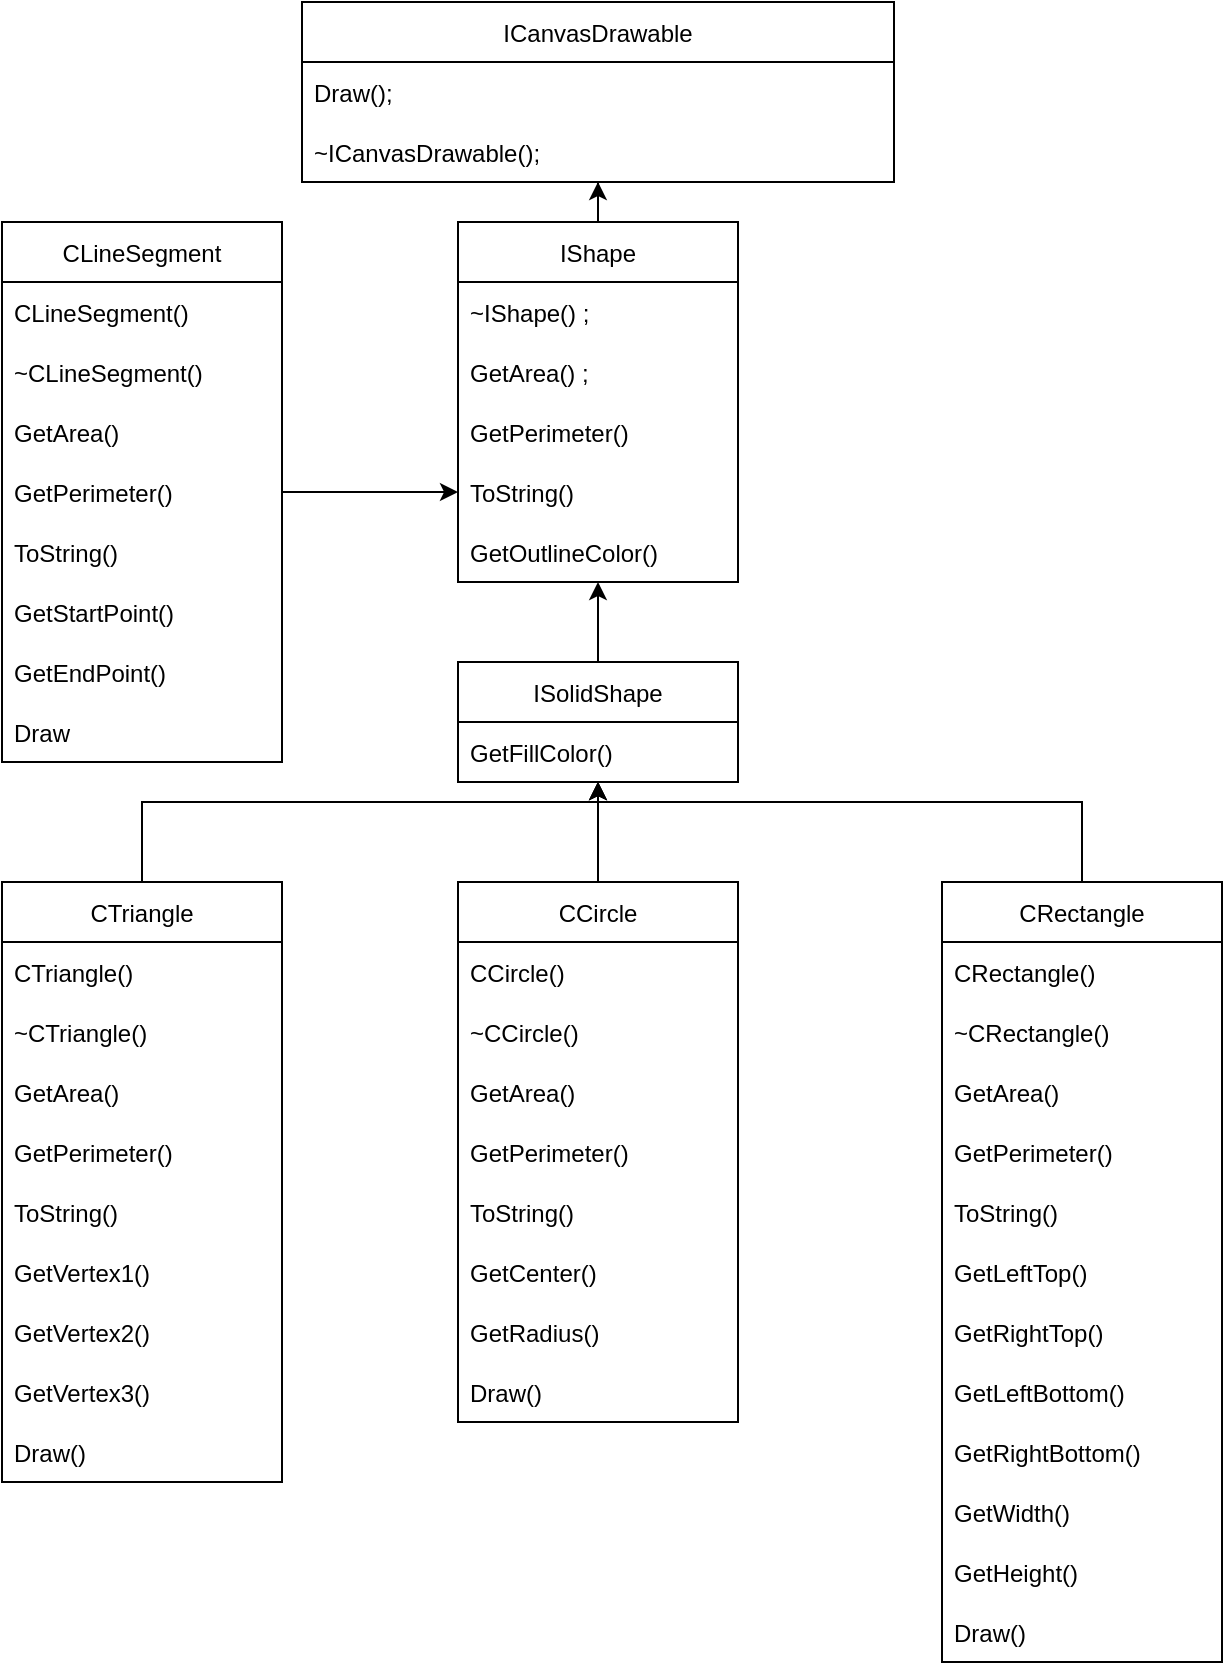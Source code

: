 <mxfile version="20.0.3" type="github">
  <diagram id="C5RBs43oDa-KdzZeNtuy" name="Page-1">
    <mxGraphModel dx="1374" dy="789" grid="1" gridSize="10" guides="1" tooltips="1" connect="1" arrows="1" fold="1" page="1" pageScale="1" pageWidth="827" pageHeight="1169" math="0" shadow="0">
      <root>
        <mxCell id="WIyWlLk6GJQsqaUBKTNV-0" />
        <mxCell id="WIyWlLk6GJQsqaUBKTNV-1" parent="WIyWlLk6GJQsqaUBKTNV-0" />
        <mxCell id="ORg_mdy8z0kA_pjLFkkV-0" value="ICanvasDrawable" style="swimlane;fontStyle=0;childLayout=stackLayout;horizontal=1;startSize=30;horizontalStack=0;resizeParent=1;resizeParentMax=0;resizeLast=0;collapsible=1;marginBottom=0;" vertex="1" parent="WIyWlLk6GJQsqaUBKTNV-1">
          <mxGeometry x="270" width="296" height="90" as="geometry" />
        </mxCell>
        <mxCell id="ORg_mdy8z0kA_pjLFkkV-1" value="Draw();" style="text;strokeColor=none;fillColor=none;align=left;verticalAlign=middle;spacingLeft=4;spacingRight=4;overflow=hidden;points=[[0,0.5],[1,0.5]];portConstraint=eastwest;rotatable=0;" vertex="1" parent="ORg_mdy8z0kA_pjLFkkV-0">
          <mxGeometry y="30" width="296" height="30" as="geometry" />
        </mxCell>
        <mxCell id="ORg_mdy8z0kA_pjLFkkV-2" value="~ICanvasDrawable();" style="text;strokeColor=none;fillColor=none;align=left;verticalAlign=middle;spacingLeft=4;spacingRight=4;overflow=hidden;points=[[0,0.5],[1,0.5]];portConstraint=eastwest;rotatable=0;" vertex="1" parent="ORg_mdy8z0kA_pjLFkkV-0">
          <mxGeometry y="60" width="296" height="30" as="geometry" />
        </mxCell>
        <mxCell id="ORg_mdy8z0kA_pjLFkkV-10" style="edgeStyle=orthogonalEdgeStyle;rounded=0;orthogonalLoop=1;jettySize=auto;html=1;" edge="1" parent="WIyWlLk6GJQsqaUBKTNV-1" source="ORg_mdy8z0kA_pjLFkkV-4" target="ORg_mdy8z0kA_pjLFkkV-0">
          <mxGeometry relative="1" as="geometry" />
        </mxCell>
        <mxCell id="ORg_mdy8z0kA_pjLFkkV-4" value="IShape" style="swimlane;fontStyle=0;childLayout=stackLayout;horizontal=1;startSize=30;horizontalStack=0;resizeParent=1;resizeParentMax=0;resizeLast=0;collapsible=1;marginBottom=0;" vertex="1" parent="WIyWlLk6GJQsqaUBKTNV-1">
          <mxGeometry x="348" y="110" width="140" height="180" as="geometry" />
        </mxCell>
        <mxCell id="ORg_mdy8z0kA_pjLFkkV-5" value="~IShape() ;" style="text;strokeColor=none;fillColor=none;align=left;verticalAlign=middle;spacingLeft=4;spacingRight=4;overflow=hidden;points=[[0,0.5],[1,0.5]];portConstraint=eastwest;rotatable=0;" vertex="1" parent="ORg_mdy8z0kA_pjLFkkV-4">
          <mxGeometry y="30" width="140" height="30" as="geometry" />
        </mxCell>
        <mxCell id="ORg_mdy8z0kA_pjLFkkV-6" value="GetArea() ;" style="text;strokeColor=none;fillColor=none;align=left;verticalAlign=middle;spacingLeft=4;spacingRight=4;overflow=hidden;points=[[0,0.5],[1,0.5]];portConstraint=eastwest;rotatable=0;" vertex="1" parent="ORg_mdy8z0kA_pjLFkkV-4">
          <mxGeometry y="60" width="140" height="30" as="geometry" />
        </mxCell>
        <mxCell id="ORg_mdy8z0kA_pjLFkkV-7" value="GetPerimeter()" style="text;strokeColor=none;fillColor=none;align=left;verticalAlign=middle;spacingLeft=4;spacingRight=4;overflow=hidden;points=[[0,0.5],[1,0.5]];portConstraint=eastwest;rotatable=0;" vertex="1" parent="ORg_mdy8z0kA_pjLFkkV-4">
          <mxGeometry y="90" width="140" height="30" as="geometry" />
        </mxCell>
        <mxCell id="ORg_mdy8z0kA_pjLFkkV-8" value="ToString()" style="text;strokeColor=none;fillColor=none;align=left;verticalAlign=middle;spacingLeft=4;spacingRight=4;overflow=hidden;points=[[0,0.5],[1,0.5]];portConstraint=eastwest;rotatable=0;" vertex="1" parent="ORg_mdy8z0kA_pjLFkkV-4">
          <mxGeometry y="120" width="140" height="30" as="geometry" />
        </mxCell>
        <mxCell id="ORg_mdy8z0kA_pjLFkkV-9" value="GetOutlineColor()" style="text;strokeColor=none;fillColor=none;align=left;verticalAlign=middle;spacingLeft=4;spacingRight=4;overflow=hidden;points=[[0,0.5],[1,0.5]];portConstraint=eastwest;rotatable=0;" vertex="1" parent="ORg_mdy8z0kA_pjLFkkV-4">
          <mxGeometry y="150" width="140" height="30" as="geometry" />
        </mxCell>
        <mxCell id="ORg_mdy8z0kA_pjLFkkV-15" style="edgeStyle=orthogonalEdgeStyle;rounded=0;orthogonalLoop=1;jettySize=auto;html=1;" edge="1" parent="WIyWlLk6GJQsqaUBKTNV-1" source="ORg_mdy8z0kA_pjLFkkV-11" target="ORg_mdy8z0kA_pjLFkkV-4">
          <mxGeometry relative="1" as="geometry" />
        </mxCell>
        <mxCell id="ORg_mdy8z0kA_pjLFkkV-11" value="ISolidShape" style="swimlane;fontStyle=0;childLayout=stackLayout;horizontal=1;startSize=30;horizontalStack=0;resizeParent=1;resizeParentMax=0;resizeLast=0;collapsible=1;marginBottom=0;" vertex="1" parent="WIyWlLk6GJQsqaUBKTNV-1">
          <mxGeometry x="348" y="330" width="140" height="60" as="geometry" />
        </mxCell>
        <mxCell id="ORg_mdy8z0kA_pjLFkkV-12" value="GetFillColor()" style="text;strokeColor=none;fillColor=none;align=left;verticalAlign=middle;spacingLeft=4;spacingRight=4;overflow=hidden;points=[[0,0.5],[1,0.5]];portConstraint=eastwest;rotatable=0;" vertex="1" parent="ORg_mdy8z0kA_pjLFkkV-11">
          <mxGeometry y="30" width="140" height="30" as="geometry" />
        </mxCell>
        <mxCell id="ORg_mdy8z0kA_pjLFkkV-25" style="edgeStyle=orthogonalEdgeStyle;rounded=0;orthogonalLoop=1;jettySize=auto;html=1;" edge="1" parent="WIyWlLk6GJQsqaUBKTNV-1" source="ORg_mdy8z0kA_pjLFkkV-16" target="ORg_mdy8z0kA_pjLFkkV-4">
          <mxGeometry relative="1" as="geometry">
            <Array as="points">
              <mxPoint x="250" y="200" />
            </Array>
          </mxGeometry>
        </mxCell>
        <mxCell id="ORg_mdy8z0kA_pjLFkkV-16" value="CLineSegment" style="swimlane;fontStyle=0;childLayout=stackLayout;horizontal=1;startSize=30;horizontalStack=0;resizeParent=1;resizeParentMax=0;resizeLast=0;collapsible=1;marginBottom=0;" vertex="1" parent="WIyWlLk6GJQsqaUBKTNV-1">
          <mxGeometry x="120" y="110" width="140" height="270" as="geometry" />
        </mxCell>
        <mxCell id="ORg_mdy8z0kA_pjLFkkV-17" value="CLineSegment()" style="text;strokeColor=none;fillColor=none;align=left;verticalAlign=middle;spacingLeft=4;spacingRight=4;overflow=hidden;points=[[0,0.5],[1,0.5]];portConstraint=eastwest;rotatable=0;" vertex="1" parent="ORg_mdy8z0kA_pjLFkkV-16">
          <mxGeometry y="30" width="140" height="30" as="geometry" />
        </mxCell>
        <mxCell id="ORg_mdy8z0kA_pjLFkkV-18" value="~CLineSegment()" style="text;strokeColor=none;fillColor=none;align=left;verticalAlign=middle;spacingLeft=4;spacingRight=4;overflow=hidden;points=[[0,0.5],[1,0.5]];portConstraint=eastwest;rotatable=0;" vertex="1" parent="ORg_mdy8z0kA_pjLFkkV-16">
          <mxGeometry y="60" width="140" height="30" as="geometry" />
        </mxCell>
        <mxCell id="ORg_mdy8z0kA_pjLFkkV-19" value="GetArea()" style="text;strokeColor=none;fillColor=none;align=left;verticalAlign=middle;spacingLeft=4;spacingRight=4;overflow=hidden;points=[[0,0.5],[1,0.5]];portConstraint=eastwest;rotatable=0;" vertex="1" parent="ORg_mdy8z0kA_pjLFkkV-16">
          <mxGeometry y="90" width="140" height="30" as="geometry" />
        </mxCell>
        <mxCell id="ORg_mdy8z0kA_pjLFkkV-20" value="GetPerimeter()" style="text;strokeColor=none;fillColor=none;align=left;verticalAlign=middle;spacingLeft=4;spacingRight=4;overflow=hidden;points=[[0,0.5],[1,0.5]];portConstraint=eastwest;rotatable=0;" vertex="1" parent="ORg_mdy8z0kA_pjLFkkV-16">
          <mxGeometry y="120" width="140" height="30" as="geometry" />
        </mxCell>
        <mxCell id="ORg_mdy8z0kA_pjLFkkV-21" value="ToString()" style="text;strokeColor=none;fillColor=none;align=left;verticalAlign=middle;spacingLeft=4;spacingRight=4;overflow=hidden;points=[[0,0.5],[1,0.5]];portConstraint=eastwest;rotatable=0;" vertex="1" parent="ORg_mdy8z0kA_pjLFkkV-16">
          <mxGeometry y="150" width="140" height="30" as="geometry" />
        </mxCell>
        <mxCell id="ORg_mdy8z0kA_pjLFkkV-22" value="GetStartPoint()" style="text;strokeColor=none;fillColor=none;align=left;verticalAlign=middle;spacingLeft=4;spacingRight=4;overflow=hidden;points=[[0,0.5],[1,0.5]];portConstraint=eastwest;rotatable=0;" vertex="1" parent="ORg_mdy8z0kA_pjLFkkV-16">
          <mxGeometry y="180" width="140" height="30" as="geometry" />
        </mxCell>
        <mxCell id="ORg_mdy8z0kA_pjLFkkV-23" value="GetEndPoint()" style="text;strokeColor=none;fillColor=none;align=left;verticalAlign=middle;spacingLeft=4;spacingRight=4;overflow=hidden;points=[[0,0.5],[1,0.5]];portConstraint=eastwest;rotatable=0;" vertex="1" parent="ORg_mdy8z0kA_pjLFkkV-16">
          <mxGeometry y="210" width="140" height="30" as="geometry" />
        </mxCell>
        <mxCell id="ORg_mdy8z0kA_pjLFkkV-24" value="Draw" style="text;strokeColor=none;fillColor=none;align=left;verticalAlign=middle;spacingLeft=4;spacingRight=4;overflow=hidden;points=[[0,0.5],[1,0.5]];portConstraint=eastwest;rotatable=0;" vertex="1" parent="ORg_mdy8z0kA_pjLFkkV-16">
          <mxGeometry y="240" width="140" height="30" as="geometry" />
        </mxCell>
        <mxCell id="ORg_mdy8z0kA_pjLFkkV-38" style="edgeStyle=orthogonalEdgeStyle;rounded=0;orthogonalLoop=1;jettySize=auto;html=1;" edge="1" parent="WIyWlLk6GJQsqaUBKTNV-1" source="ORg_mdy8z0kA_pjLFkkV-26" target="ORg_mdy8z0kA_pjLFkkV-11">
          <mxGeometry relative="1" as="geometry">
            <Array as="points">
              <mxPoint x="190" y="400" />
              <mxPoint x="418" y="400" />
            </Array>
          </mxGeometry>
        </mxCell>
        <mxCell id="ORg_mdy8z0kA_pjLFkkV-26" value="CTriangle" style="swimlane;fontStyle=0;childLayout=stackLayout;horizontal=1;startSize=30;horizontalStack=0;resizeParent=1;resizeParentMax=0;resizeLast=0;collapsible=1;marginBottom=0;" vertex="1" parent="WIyWlLk6GJQsqaUBKTNV-1">
          <mxGeometry x="120" y="440" width="140" height="300" as="geometry" />
        </mxCell>
        <mxCell id="ORg_mdy8z0kA_pjLFkkV-27" value="CTriangle()" style="text;strokeColor=none;fillColor=none;align=left;verticalAlign=middle;spacingLeft=4;spacingRight=4;overflow=hidden;points=[[0,0.5],[1,0.5]];portConstraint=eastwest;rotatable=0;" vertex="1" parent="ORg_mdy8z0kA_pjLFkkV-26">
          <mxGeometry y="30" width="140" height="30" as="geometry" />
        </mxCell>
        <mxCell id="ORg_mdy8z0kA_pjLFkkV-28" value="~CTriangle()" style="text;strokeColor=none;fillColor=none;align=left;verticalAlign=middle;spacingLeft=4;spacingRight=4;overflow=hidden;points=[[0,0.5],[1,0.5]];portConstraint=eastwest;rotatable=0;" vertex="1" parent="ORg_mdy8z0kA_pjLFkkV-26">
          <mxGeometry y="60" width="140" height="30" as="geometry" />
        </mxCell>
        <mxCell id="ORg_mdy8z0kA_pjLFkkV-29" value="GetArea()" style="text;strokeColor=none;fillColor=none;align=left;verticalAlign=middle;spacingLeft=4;spacingRight=4;overflow=hidden;points=[[0,0.5],[1,0.5]];portConstraint=eastwest;rotatable=0;" vertex="1" parent="ORg_mdy8z0kA_pjLFkkV-26">
          <mxGeometry y="90" width="140" height="30" as="geometry" />
        </mxCell>
        <mxCell id="ORg_mdy8z0kA_pjLFkkV-52" value="GetPerimeter()" style="text;strokeColor=none;fillColor=none;align=left;verticalAlign=middle;spacingLeft=4;spacingRight=4;overflow=hidden;points=[[0,0.5],[1,0.5]];portConstraint=eastwest;rotatable=0;" vertex="1" parent="ORg_mdy8z0kA_pjLFkkV-26">
          <mxGeometry y="120" width="140" height="30" as="geometry" />
        </mxCell>
        <mxCell id="ORg_mdy8z0kA_pjLFkkV-53" value="ToString()" style="text;strokeColor=none;fillColor=none;align=left;verticalAlign=middle;spacingLeft=4;spacingRight=4;overflow=hidden;points=[[0,0.5],[1,0.5]];portConstraint=eastwest;rotatable=0;" vertex="1" parent="ORg_mdy8z0kA_pjLFkkV-26">
          <mxGeometry y="150" width="140" height="30" as="geometry" />
        </mxCell>
        <mxCell id="ORg_mdy8z0kA_pjLFkkV-54" value="GetVertex1()" style="text;strokeColor=none;fillColor=none;align=left;verticalAlign=middle;spacingLeft=4;spacingRight=4;overflow=hidden;points=[[0,0.5],[1,0.5]];portConstraint=eastwest;rotatable=0;" vertex="1" parent="ORg_mdy8z0kA_pjLFkkV-26">
          <mxGeometry y="180" width="140" height="30" as="geometry" />
        </mxCell>
        <mxCell id="ORg_mdy8z0kA_pjLFkkV-55" value="GetVertex2()" style="text;strokeColor=none;fillColor=none;align=left;verticalAlign=middle;spacingLeft=4;spacingRight=4;overflow=hidden;points=[[0,0.5],[1,0.5]];portConstraint=eastwest;rotatable=0;" vertex="1" parent="ORg_mdy8z0kA_pjLFkkV-26">
          <mxGeometry y="210" width="140" height="30" as="geometry" />
        </mxCell>
        <mxCell id="ORg_mdy8z0kA_pjLFkkV-56" value="GetVertex3()" style="text;strokeColor=none;fillColor=none;align=left;verticalAlign=middle;spacingLeft=4;spacingRight=4;overflow=hidden;points=[[0,0.5],[1,0.5]];portConstraint=eastwest;rotatable=0;" vertex="1" parent="ORg_mdy8z0kA_pjLFkkV-26">
          <mxGeometry y="240" width="140" height="30" as="geometry" />
        </mxCell>
        <mxCell id="ORg_mdy8z0kA_pjLFkkV-57" value="Draw()" style="text;strokeColor=none;fillColor=none;align=left;verticalAlign=middle;spacingLeft=4;spacingRight=4;overflow=hidden;points=[[0,0.5],[1,0.5]];portConstraint=eastwest;rotatable=0;" vertex="1" parent="ORg_mdy8z0kA_pjLFkkV-26">
          <mxGeometry y="270" width="140" height="30" as="geometry" />
        </mxCell>
        <mxCell id="ORg_mdy8z0kA_pjLFkkV-39" style="edgeStyle=orthogonalEdgeStyle;rounded=0;orthogonalLoop=1;jettySize=auto;html=1;" edge="1" parent="WIyWlLk6GJQsqaUBKTNV-1" source="ORg_mdy8z0kA_pjLFkkV-30" target="ORg_mdy8z0kA_pjLFkkV-11">
          <mxGeometry relative="1" as="geometry" />
        </mxCell>
        <mxCell id="ORg_mdy8z0kA_pjLFkkV-30" value="CCircle" style="swimlane;fontStyle=0;childLayout=stackLayout;horizontal=1;startSize=30;horizontalStack=0;resizeParent=1;resizeParentMax=0;resizeLast=0;collapsible=1;marginBottom=0;" vertex="1" parent="WIyWlLk6GJQsqaUBKTNV-1">
          <mxGeometry x="348" y="440" width="140" height="270" as="geometry" />
        </mxCell>
        <mxCell id="ORg_mdy8z0kA_pjLFkkV-31" value="CCircle()" style="text;strokeColor=none;fillColor=none;align=left;verticalAlign=middle;spacingLeft=4;spacingRight=4;overflow=hidden;points=[[0,0.5],[1,0.5]];portConstraint=eastwest;rotatable=0;" vertex="1" parent="ORg_mdy8z0kA_pjLFkkV-30">
          <mxGeometry y="30" width="140" height="30" as="geometry" />
        </mxCell>
        <mxCell id="ORg_mdy8z0kA_pjLFkkV-32" value="~CCircle()" style="text;strokeColor=none;fillColor=none;align=left;verticalAlign=middle;spacingLeft=4;spacingRight=4;overflow=hidden;points=[[0,0.5],[1,0.5]];portConstraint=eastwest;rotatable=0;" vertex="1" parent="ORg_mdy8z0kA_pjLFkkV-30">
          <mxGeometry y="60" width="140" height="30" as="geometry" />
        </mxCell>
        <mxCell id="ORg_mdy8z0kA_pjLFkkV-33" value="GetArea()" style="text;strokeColor=none;fillColor=none;align=left;verticalAlign=middle;spacingLeft=4;spacingRight=4;overflow=hidden;points=[[0,0.5],[1,0.5]];portConstraint=eastwest;rotatable=0;" vertex="1" parent="ORg_mdy8z0kA_pjLFkkV-30">
          <mxGeometry y="90" width="140" height="30" as="geometry" />
        </mxCell>
        <mxCell id="ORg_mdy8z0kA_pjLFkkV-58" value="GetPerimeter()" style="text;strokeColor=none;fillColor=none;align=left;verticalAlign=middle;spacingLeft=4;spacingRight=4;overflow=hidden;points=[[0,0.5],[1,0.5]];portConstraint=eastwest;rotatable=0;" vertex="1" parent="ORg_mdy8z0kA_pjLFkkV-30">
          <mxGeometry y="120" width="140" height="30" as="geometry" />
        </mxCell>
        <mxCell id="ORg_mdy8z0kA_pjLFkkV-59" value="ToString()" style="text;strokeColor=none;fillColor=none;align=left;verticalAlign=middle;spacingLeft=4;spacingRight=4;overflow=hidden;points=[[0,0.5],[1,0.5]];portConstraint=eastwest;rotatable=0;" vertex="1" parent="ORg_mdy8z0kA_pjLFkkV-30">
          <mxGeometry y="150" width="140" height="30" as="geometry" />
        </mxCell>
        <mxCell id="ORg_mdy8z0kA_pjLFkkV-60" value="GetCenter()" style="text;strokeColor=none;fillColor=none;align=left;verticalAlign=middle;spacingLeft=4;spacingRight=4;overflow=hidden;points=[[0,0.5],[1,0.5]];portConstraint=eastwest;rotatable=0;" vertex="1" parent="ORg_mdy8z0kA_pjLFkkV-30">
          <mxGeometry y="180" width="140" height="30" as="geometry" />
        </mxCell>
        <mxCell id="ORg_mdy8z0kA_pjLFkkV-61" value="GetRadius()" style="text;strokeColor=none;fillColor=none;align=left;verticalAlign=middle;spacingLeft=4;spacingRight=4;overflow=hidden;points=[[0,0.5],[1,0.5]];portConstraint=eastwest;rotatable=0;" vertex="1" parent="ORg_mdy8z0kA_pjLFkkV-30">
          <mxGeometry y="210" width="140" height="30" as="geometry" />
        </mxCell>
        <mxCell id="ORg_mdy8z0kA_pjLFkkV-62" value="Draw()" style="text;strokeColor=none;fillColor=none;align=left;verticalAlign=middle;spacingLeft=4;spacingRight=4;overflow=hidden;points=[[0,0.5],[1,0.5]];portConstraint=eastwest;rotatable=0;" vertex="1" parent="ORg_mdy8z0kA_pjLFkkV-30">
          <mxGeometry y="240" width="140" height="30" as="geometry" />
        </mxCell>
        <mxCell id="ORg_mdy8z0kA_pjLFkkV-40" style="edgeStyle=orthogonalEdgeStyle;rounded=0;orthogonalLoop=1;jettySize=auto;html=1;" edge="1" parent="WIyWlLk6GJQsqaUBKTNV-1" source="ORg_mdy8z0kA_pjLFkkV-34" target="ORg_mdy8z0kA_pjLFkkV-11">
          <mxGeometry relative="1" as="geometry">
            <Array as="points">
              <mxPoint x="660" y="400" />
              <mxPoint x="418" y="400" />
            </Array>
          </mxGeometry>
        </mxCell>
        <mxCell id="ORg_mdy8z0kA_pjLFkkV-34" value="CRectangle" style="swimlane;fontStyle=0;childLayout=stackLayout;horizontal=1;startSize=30;horizontalStack=0;resizeParent=1;resizeParentMax=0;resizeLast=0;collapsible=1;marginBottom=0;" vertex="1" parent="WIyWlLk6GJQsqaUBKTNV-1">
          <mxGeometry x="590" y="440" width="140" height="390" as="geometry" />
        </mxCell>
        <mxCell id="ORg_mdy8z0kA_pjLFkkV-35" value="CRectangle()" style="text;strokeColor=none;fillColor=none;align=left;verticalAlign=middle;spacingLeft=4;spacingRight=4;overflow=hidden;points=[[0,0.5],[1,0.5]];portConstraint=eastwest;rotatable=0;" vertex="1" parent="ORg_mdy8z0kA_pjLFkkV-34">
          <mxGeometry y="30" width="140" height="30" as="geometry" />
        </mxCell>
        <mxCell id="ORg_mdy8z0kA_pjLFkkV-36" value="~CRectangle()" style="text;strokeColor=none;fillColor=none;align=left;verticalAlign=middle;spacingLeft=4;spacingRight=4;overflow=hidden;points=[[0,0.5],[1,0.5]];portConstraint=eastwest;rotatable=0;" vertex="1" parent="ORg_mdy8z0kA_pjLFkkV-34">
          <mxGeometry y="60" width="140" height="30" as="geometry" />
        </mxCell>
        <mxCell id="ORg_mdy8z0kA_pjLFkkV-37" value="GetArea()" style="text;strokeColor=none;fillColor=none;align=left;verticalAlign=middle;spacingLeft=4;spacingRight=4;overflow=hidden;points=[[0,0.5],[1,0.5]];portConstraint=eastwest;rotatable=0;" vertex="1" parent="ORg_mdy8z0kA_pjLFkkV-34">
          <mxGeometry y="90" width="140" height="30" as="geometry" />
        </mxCell>
        <mxCell id="ORg_mdy8z0kA_pjLFkkV-41" value="GetPerimeter()" style="text;strokeColor=none;fillColor=none;align=left;verticalAlign=middle;spacingLeft=4;spacingRight=4;overflow=hidden;points=[[0,0.5],[1,0.5]];portConstraint=eastwest;rotatable=0;" vertex="1" parent="ORg_mdy8z0kA_pjLFkkV-34">
          <mxGeometry y="120" width="140" height="30" as="geometry" />
        </mxCell>
        <mxCell id="ORg_mdy8z0kA_pjLFkkV-42" value="ToString()" style="text;strokeColor=none;fillColor=none;align=left;verticalAlign=middle;spacingLeft=4;spacingRight=4;overflow=hidden;points=[[0,0.5],[1,0.5]];portConstraint=eastwest;rotatable=0;" vertex="1" parent="ORg_mdy8z0kA_pjLFkkV-34">
          <mxGeometry y="150" width="140" height="30" as="geometry" />
        </mxCell>
        <mxCell id="ORg_mdy8z0kA_pjLFkkV-43" value="GetLeftTop()" style="text;strokeColor=none;fillColor=none;align=left;verticalAlign=middle;spacingLeft=4;spacingRight=4;overflow=hidden;points=[[0,0.5],[1,0.5]];portConstraint=eastwest;rotatable=0;" vertex="1" parent="ORg_mdy8z0kA_pjLFkkV-34">
          <mxGeometry y="180" width="140" height="30" as="geometry" />
        </mxCell>
        <mxCell id="ORg_mdy8z0kA_pjLFkkV-44" value="GetRightTop()" style="text;strokeColor=none;fillColor=none;align=left;verticalAlign=middle;spacingLeft=4;spacingRight=4;overflow=hidden;points=[[0,0.5],[1,0.5]];portConstraint=eastwest;rotatable=0;" vertex="1" parent="ORg_mdy8z0kA_pjLFkkV-34">
          <mxGeometry y="210" width="140" height="30" as="geometry" />
        </mxCell>
        <mxCell id="ORg_mdy8z0kA_pjLFkkV-45" value="GetLeftBottom()" style="text;strokeColor=none;fillColor=none;align=left;verticalAlign=middle;spacingLeft=4;spacingRight=4;overflow=hidden;points=[[0,0.5],[1,0.5]];portConstraint=eastwest;rotatable=0;" vertex="1" parent="ORg_mdy8z0kA_pjLFkkV-34">
          <mxGeometry y="240" width="140" height="30" as="geometry" />
        </mxCell>
        <mxCell id="ORg_mdy8z0kA_pjLFkkV-46" value="GetRightBottom()" style="text;strokeColor=none;fillColor=none;align=left;verticalAlign=middle;spacingLeft=4;spacingRight=4;overflow=hidden;points=[[0,0.5],[1,0.5]];portConstraint=eastwest;rotatable=0;" vertex="1" parent="ORg_mdy8z0kA_pjLFkkV-34">
          <mxGeometry y="270" width="140" height="30" as="geometry" />
        </mxCell>
        <mxCell id="ORg_mdy8z0kA_pjLFkkV-47" value="GetWidth()" style="text;strokeColor=none;fillColor=none;align=left;verticalAlign=middle;spacingLeft=4;spacingRight=4;overflow=hidden;points=[[0,0.5],[1,0.5]];portConstraint=eastwest;rotatable=0;" vertex="1" parent="ORg_mdy8z0kA_pjLFkkV-34">
          <mxGeometry y="300" width="140" height="30" as="geometry" />
        </mxCell>
        <mxCell id="ORg_mdy8z0kA_pjLFkkV-48" value="GetHeight()" style="text;strokeColor=none;fillColor=none;align=left;verticalAlign=middle;spacingLeft=4;spacingRight=4;overflow=hidden;points=[[0,0.5],[1,0.5]];portConstraint=eastwest;rotatable=0;" vertex="1" parent="ORg_mdy8z0kA_pjLFkkV-34">
          <mxGeometry y="330" width="140" height="30" as="geometry" />
        </mxCell>
        <mxCell id="ORg_mdy8z0kA_pjLFkkV-49" value="Draw()" style="text;strokeColor=none;fillColor=none;align=left;verticalAlign=middle;spacingLeft=4;spacingRight=4;overflow=hidden;points=[[0,0.5],[1,0.5]];portConstraint=eastwest;rotatable=0;" vertex="1" parent="ORg_mdy8z0kA_pjLFkkV-34">
          <mxGeometry y="360" width="140" height="30" as="geometry" />
        </mxCell>
      </root>
    </mxGraphModel>
  </diagram>
</mxfile>
